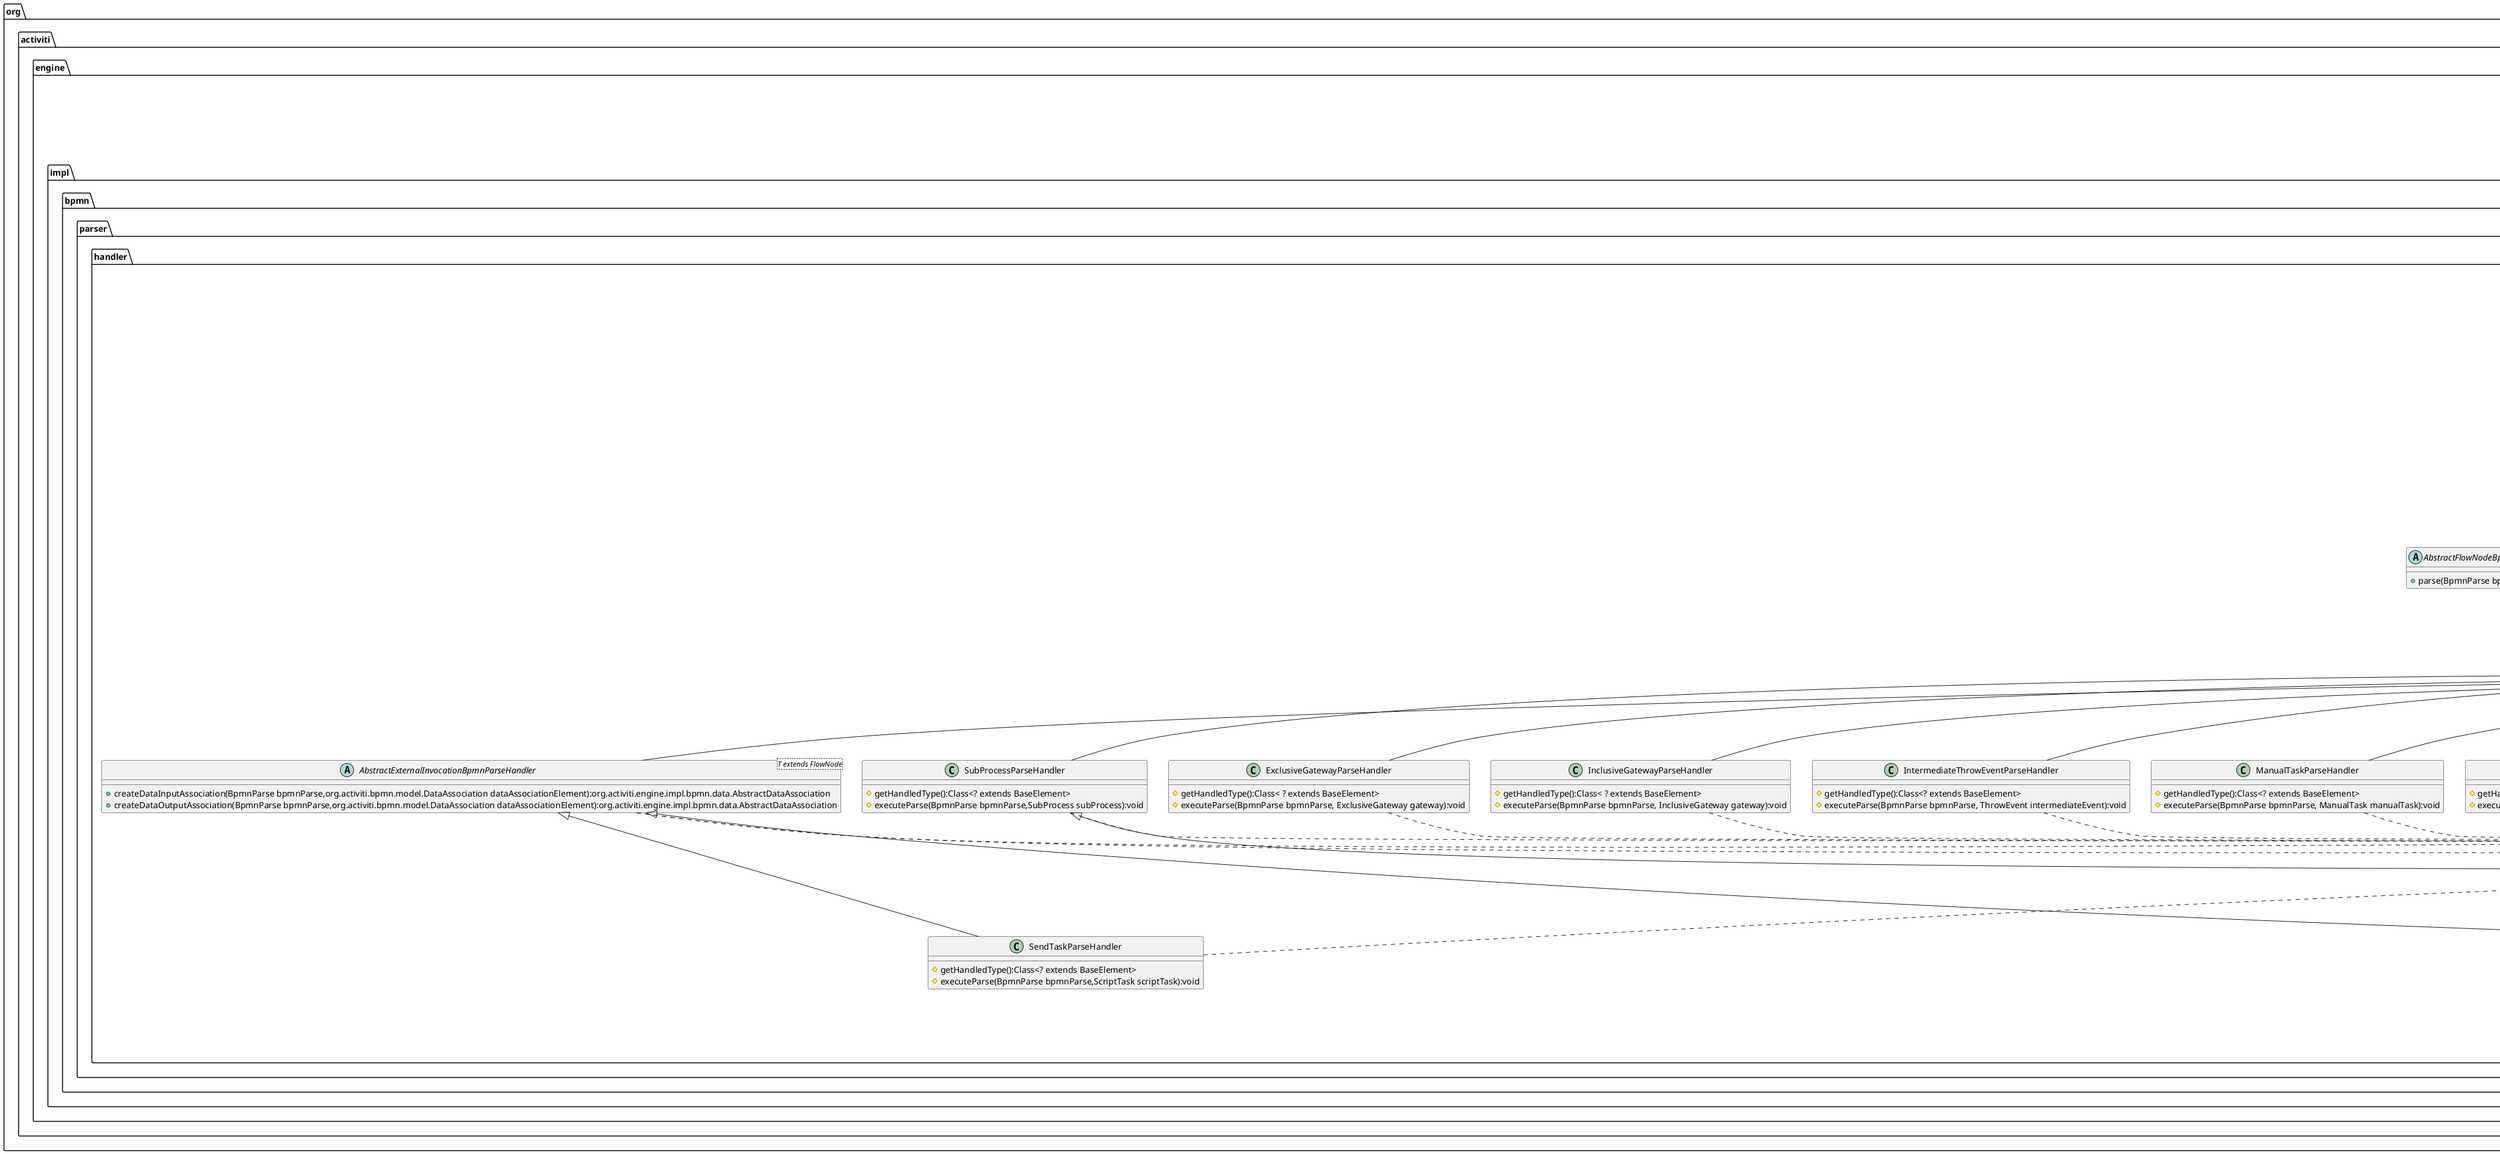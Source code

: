 @startuml
hide @unlinked
package "org.activiti.engine.impl.bpmn.parser.handler" {
abstract class AbstractActivityBpmnParseHandler<T extends FlowNode> extends AbstractFlowNodeBpmnParseHandler<T> {
    # parse(BpmnParse bpmnParse,BaseElement element):void
    # createMultiInstanceLoopCharacteristics(BpmnParse bpmnParse,Activity modelActivity):void
}

abstract class AbstractBpmnParseHandler<T extends BaseElement> implements org.activiti.engine.parse.BpmnParseHandler {
    + getHandledTypes():Set<Class<? extends BaseElement>
    # {abstract} getHandledType():Class<? extends BaseElement>
    + parse(BpmnParse bpmnParse,BaseElement element):void
    # {abstract} executeParse(BpmnParse bpmnParse,T element):void
    # findActivity(BpmnParse bpmnParse,String id):ActivityImpl
    + createActivityOnCurrentScope(BpmnParse bpmnParse,FlowElement flowElement,String xmlLocalName):ActivityImpl
    + createActivityOnScope(BpmnParse bpmnParse,FLowElement flowElement,String xmlLocalName,ScopeImpl scopeElement):ActivityImpl
    # createExecutionListenersOnScope(BpmnParse bpmnParse,List<ActivitiListener> listeners,ScopeImpl scope):void
    # createExecutionListenersOnTransition(BpmnParse bpmnParse,List<ActivitiListener> listeners,TransitionImpl transition):void
    # createExecutionListener(BpmnParse bpmnParse,ActivitiListener listener):ExecutionListener
    # addEventSubscriptionDeclaration（BpmnParse bpmnParse,EventSubscriptionDeclaration subscription,EventDefinition definition,ScopeImpl  scope):void
    # getPrecedingEventBasedGateway(BpmnParse bpmnParse,IntermediateCatchEvent event):String
    # createIOSpecification(BpmnParse bpmnParse,org.activiti.bpmn.model.IOSpecification specificationModel):IOSpecification
    # processArtifacts(BpmnParse bpmnParse,Collection<Artifact> artifacts,ScopeImpl scope):void
    # createAssociation(BpmnParse bpmnParse,Association association,ScopeImpl scope):void
    # processDataObjects(BpmnParse bpmnParse,Collection<ValuedDataObject> dataObjects,ScopeImpl scope):Map<String,Object>
}
AbstractBpmnParseHandler ..> org.activiti.bpmn.model.BaseElement
AbstractBpmnParseHandler ..> org.activiti.engine.impl.bpmn.parser.BpmnParse
AbstractBpmnParseHandler ..> org.activiti.engine.impl.pvm.process.ActivityImpl
AbstractBpmnParseHandler ..> org.activiti.bpmn.model.ActivitiListener
AbstractBpmnParseHandler ..> org.activiti.engine.impl.pvm.process.ScopeImpl
AbstractBpmnParseHandler ..> org.activiti.engine.impl.pvm.process.TransitionImpl
AbstractBpmnParseHandler ..> org.activiti.engine.delegate.ExecutionListener
AbstractBpmnParseHandler ..> org.activiti.engine.impl.bpmn.parser.EventSubscriptionDeclaration
AbstractBpmnParseHandler ..> org.activiti.bpmn.model.EventDefinition
AbstractBpmnParseHandler ..> org.activiti.bpmn.model.Artifact
AbstractBpmnParseHandler ..> org.activiti.bpmn.model.Association
AbstractBpmnParseHandler ..> org.activiti.bpmn.model.ValuedDataObject

abstract class AbstractExternalInvocationBpmnParseHandler<T extends FlowNode> extends AbstractActivityBpmnParseHandler<T> {
    + createDataInputAssociation(BpmnParse bpmnParse,org.activiti.bpmn.model.DataAssociation dataAssociationElement):org.activiti.engine.impl.bpmn.data.AbstractDataAssociation
    + createDataOutputAssociation(BpmnParse bpmnParse,org.activiti.bpmn.model.DataAssociation dataAssociationElement):org.activiti.engine.impl.bpmn.data.AbstractDataAssociation
}
AbstractExternalInvocationBpmnParseHandler ..> org.activiti.bpmn.model.DataAssociation
AbstractExternalInvocationBpmnParseHandler ..> org.activiti.engine.impl.bpmn.data.AbstractDataAssociation

abstract class AbstractFlowNodeBpmnParseHandler<T extends org.activiti.bpmn.model.FlowNode> extends AbstractBpmnParseHandler<T> {
    + parse(BpmnParse bpmnParse,BaseElement element):void
}
class BoundaryEventParseHandler extends AbstractFlowNodeBpmnParseHandler<BoundaryEvent> {
    + executeParse(BpmnParse bpmnParse,BoundaryEvent boundaryEvent):void
}
BoundaryEventParseHandler ..> org.activiti.bpmn.model.BoundaryEvent
class BusinessRuleParseHandler extends AbstractActivityBpmnParseHandler<BusinessRuleTask> {
    # getHandledType():Class< ? extends BaseElement>
    # executeParse(BpmnParse bpmnParse, BusinessRuleTask businessRuleTask):void
}
BusinessRuleParseHandler ..> org.activiti.bpmn.model.BusinessRuleTask
class CallActivityParseHandler extends AbstractActivityBpmnParseHandler<CallActivity> {
    # getHandledType():Class< ? extends BaseElement>
    # executeParse(BpmnParse bpmnParse, CallActivity callActivity):void
}
CallActivityParseHandler ..> org.activiti.bpmn.model.CallActivity
class CancelEventDefinitionParseHandler extends AbstractBpmnParseHandler<CancelEventDefinition> {
    # getHandledType():Class< ? extends BaseElement>
    # executeParse(BpmnParse bpmnParse,CancelEventDefinition cancelEventDefinition):void
}
CancelEventDefinitionParseHandler ..> org.activiti.bpmn.model.CancelEventDefinition
class CompensateEventDefinitionParseHandler extends AbstractBpmnParseHandler<CompensateEventDefinition> {
    # getHandledType():Class< ? extends BaseElement>
    # executeParse(BpmnParse bpmnParse,CancelEventDefinition cancelEventDefinition):void
}
CompensateEventDefinitionParseHandler ..> org.activiti.bpmn.model.CompensateEventDefinition
class EndEventParseHandler extends AbstractActivityBpmnParseHandler<EndEvent> {
    # getHandledType():Class< ? extends BaseElement>
    # executeParse(BpmnParse bpmnParse, EndEvent endEvent):void
}
EndEventParseHandler ..> org.activiti.bpmn.model.EndEvent
class ErrorEventDefinitionParseHandler extends AbstractBpmnParseHandler<ErrorEventDefinition> {
    # getHandledType():Class< ? extends BaseElement>
    # executeParse(BpmnParse bpmnParse,ErrorEventDefinition eventDefinition):void
    # createErrorStartEventDefinition(ErrorEventDefinition errorEventDefinition,ActivityImpl startEventActivity,ScopeImpl scope):void
    # createBoundaryErrorEventDefinition(ErrorEventDefinition errorEventDefinition,boolean interrupting,ActivityImpl activity,ActivityImpl nestedErrorEventActivity):void
    # addErrorEventDefinition(ErrorEventDefinition errorEventDefinition,ScopeImpl catchingScope):void
}
ErrorEventDefinitionParseHandler ..> org.activiti.bpmn.model.ErrorEventDefinition
class EventBasedGatewayParseHandler extends AbstractActivityBpmnParseHandler<EventGateway> {
    # getHandledType():Class< ? extends BaseElement>
    # executeParse(BpmnParse bpmnParse,EventGateway gateway):void
}
EventBasedGatewayParseHandler ..> org.activiti.bpmn.model.EventGateway
class EventSubProcessParseHandler extends SubProcessParseHandler {
    # getHandledType():Class< ? extends BaseElement>
}
EventSubProcessParseHandler ..> org.activiti.bpmn.model.EventSubProcess

class ExclusiveGatewayParseHandler extends AbstractActivityBpmnParseHandler<ExclusiveGateway> {
    # getHandledType():Class< ? extends BaseElement>
    # executeParse(BpmnParse bpmnParse, ExclusiveGateway gateway):void
}
ExclusiveGatewayParseHandler ..> org.activiti.bpmn.model.ExclusiveGateway

class InclusiveGatewayParseHandler extends AbstractActivityBpmnParseHandler<InclusiveGateway> {
    # getHandledType():Class< ? extends BaseElement>
    # executeParse(BpmnParse bpmnParse, InclusiveGateway gateway):void
}
InclusiveGatewayParseHandler ..> org.activiti.bpmn.model.InclusiveGateway

class IntermediateCatchEventParseHandler extends AbstractFlowNodeBpmnParseHandler<IntermediateCatchEvent> {
    # getHandledType():Class<? extends BaseElement>
    # executeParse(BpmnParse bpmnParse,IntermediateCatchEvent event):void
}
IntermediateCatchEventParseHandler ..> org.activiti.bpmn.model.IntermediateCatchEvent
class IntermediateThrowEventParseHandler extends AbstractActivityBpmnParseHandler<ThrowEvent> {
    # getHandledType():Class<? extends BaseElement>
    # executeParse(BpmnParse bpmnParse, ThrowEvent intermediateEvent):void
}
IntermediateThrowEventParseHandler ..> org.activiti.bpmn.model.ThrowEvent

class ManualTaskParseHandler extends AbstractActivityBpmnParseHandler<ManualTask> {
    # getHandledType():Class<? extends BaseElement>
    # executeParse(BpmnParse bpmnParse, ManualTask manualTask):void
}
ManualTaskParseHandler ..> org.activiti.bpmn.model.ManualTask

class MessageEventDefinitionParseHandler extends AbstractBpmnParseHandler<MessageEventDefinition> {
    # getHandledType():Class<? extends BaseElement>
    # executeParse(BpmnParse bpmnParse,MessageEventDefinition messageDefinition):void
}
MessageEventDefinitionParseHandler ..> org.activiti.bpmn.model.MessageEventDefinition

class ParallelGatewayParseHandler extends  AbstractActivityBpmnParseHandler<ParallelGateway> {
    # getHandledType():Class<? extends BaseElement>
    # executeParse(BpmnParse bpmnParse，ParallelGateway gateway):void
}
ParallelGatewayParseHandler ..> org.activiti.bpmn.model.ParallelGateway

class ProcessParseHandler extends AbstractBpmnParseHandler<org.activiti.bpmn.model.Process> {
    # {static} PROPERTYNAME_DOCUMENTATION:String
    # getHandledType():Class<? extends BaseElement>
    # executeParse(BpmnParse bpmnParse,Process process):void
    # transformProcess(BpmnParse bpmnParse,Process process):void
    # createEventListeners(BpmnParse bpmnParse,List<EventListener> eventListeners,ProcessDefinitionEntity entity):void
}
ProcessParseHandler ..> org.activiti.bpmn.model.Process
ProcessParseHandler ..> org.activiti.bpmn.model.EventListener

class ReceiveTaskParseHandler extends AbstractActivityBpmnParseHandler<ReceiveTask> {
    # getHandledType():Class<? extends BaseElement>
    # executeParse(BpmnParse bpmnParse,ReceiveTask receiveTask):void
}
ReceiveTaskParseHandler ..> org.activiti.bpmn.model.ReceiveTask

class ScriptTaskParseHandler extends AbstractActivityBpmnParseHandler<ScriptTask> {
    # getHandledType():Class<? extends BaseElement>
    # executeParse(BpmnParse bpmnParse,ScriptTask scriptTask):void
}
ScriptTaskParseHandler ..> org.activiti.bpmn.model.ScriptTask

class SendTaskParseHandler extends AbstractExternalInvocationBpmnParseHandler<SendTask> {
    # getHandledType():Class<? extends BaseElement>
    # executeParse(BpmnParse bpmnParse,ScriptTask scriptTask):void
}
SendTaskParseHandler ..> org.activiti.bpmn.model.SendTask

class SequenceFlowParseHandler extends AbstractBpmnParseHandler<SequenceFlow> {
    # getHandledType():Class<? extends BaseElement>
    # executeParse(BpmnParse bpmnParse,SequenceFlow sequenceFlow):void
}
SequenceFlowParseHandler ..> org.activiti.bpmn.model.SequenceFlow

class ServiceTaskParseHandler extends AbstractExternalInvocationBpmnParseHandler<ServiceTask> {
    # getHandledType():Class<? extends BaseElement>
    # executeParse(BpmnParse bpmnParse,ServiceTask serviceTask):void
    # createActivityBehaviorForServiceTaskType(ActivityImpl activity,BpmnParse bpmnParse,ServiceTask serviceTask):void
    # createMailActivityBehavior(ActivityImpl activity,BpmnParse bpmnParse,ServiceTask serviceTask):void
    # createMuleActivityBehavior(ActivityImpl activity,BpmnParse bpmnParse,ServiceTask serviceTask):void
    # createCamelActivityBehavior(ActivityImpl activity,BpmnParse bpmnParse,ServiceTask serviceTask):void
    # createShellActivityBehavior(ActivityImpl activity,BpmnParse bpmnParse,ServiceTask serviceTask):void
    # createActivityBehaviorForCustomServiceTaskType(ActivityImpl activity,BpmnParse bpmnParse,ServiceTask serviceTask):void
    # createClassDelegateServiceTask(ActivityImpl activity,BpmnParse bpmnParse,ServiceTask serviceTask):void
    # createServiceTaskDelegateExpressionActivityBehavior(ActivityImpl activity,BpmnParse bpmnParse,ServiceTask serviceTask):void
    # createServiceTaskExpressionActivityBehavior(ActivityImpl activity,BpmnParse bpmnParse,ServiceTask serviceTask):void
    # createWebServiceActivityBehavior(ActivityImpl activity,BpmnParse bpmnParse,ServiceTask serviceTask):void
    # createDefaultServiceTaskActivityBehavior(ActivityImpl activity,BpmnParse bpmnParse,ServiceTask serviceTask):void
}
ServiceTaskParseHandler ..> org.activiti.bpmn.model.ServiceTask

class SignalEventDefinitionParseHandler extends AbstractBpmnParseHandler<SignalEventDefinition> {
    # getHandledType():Class<? extends BaseElement>
    # executeParse(BpmnParse bpmnParse,SignalEventDefinition signalDefinition):void
}
SignalEventDefinitionParseHandler ..> org.activiti.bpmn.model.SignalEventDefinition

class StartEventParseHandler extends AbstractActivityBpmnParseHandler<StartEvent> {
    # getHandledType():Class<? extends BaseElement>
    # executeParse(BpmnParse bpmnParse,StartEvent startEvent):void
    # createProcessDefinitionStartEvent(BpmnParse bpmnParse,ActivityImpl startEventActivity,StartEvent startEvent,ProcessDefinitionEntity processDefinition):void
    # setInitial(BpmnParse bpmnParse,ActivityImpl startEventActivity,StartEvent startEvent,ProcessDefinitionEntity processDefinition):void
    # createStartFormHandlers(BpmnParse bpmnParse,StartEvent startEvent,ProcessDefinitionEntity processDefinition):void
    # createScopeStartEvent(BpmnParse bpmnParse,ActivityImpl startEventActivity,StartEvent startEvent):void
}
StartEventParseHandler ..> org.activiti.bpmn.model.StartEvent

class SubProcessParseHandler extends AbstractActivityBpmnParseHandler<SubProcess> {
    # getHandledType():Class<? extends BaseElement>
    # executeParse(BpmnParse bpmnParse,SubProcess subProcess):void
}
SubProcessParseHandler ..> org.activiti.bpmn.model.SubProcess

class TaskParseHandler extends AbstractActivityBpmnParseHandler<Task> {
    # getHandledType():Class<? extends BaseElement>
    # executeParse(BpmnParse bpmnParse,Task task):void
}
TaskParseHandler ..> org.activiti.bpmn.model.Task

class TimerEventDefinitionParseHandler extends AbstractBpmnParseHandler<TimerEventDefinition> {
    # getHandledType():Class<? extends BaseElement>
    # executeParse(BpmnParse bpmnParse,StartEvent startEvent):void
    addTimerDeclaration(ScopeImpl scope, TimerDeclarationImpl timerDeclaration):void
}
TimerEventDefinitionParseHandler ..> org.activiti.bpmn.model.TimerEventDefinition
TimerEventDefinitionParseHandler ..> org.activiti.engine.impl.jobexecutor.TimerDeclarationImpl

class TransactionParseHandler extends AbstractActivityBpmnParseHandler<Transaction> {
    # getHandledType():Class<? extends BaseElement>
    # executeParse(BpmnParse bpmnParse, Transaction transaction):void
}
TransactionParseHandler ..> org.activiti.bpmn.model.Transaction

class UserTaskParseHandler extends AbstractActivityBpmnParseHandler<UserTask> {
    # getHandledType():Class<? extends BaseElement>
    # executeParse(BpmnParse bpmnParse, UserTask userTask):void
}
UserTaskParseHandler ..> org.activiti.bpmn.model.UserTask
}
/' package finished '/
@enduml